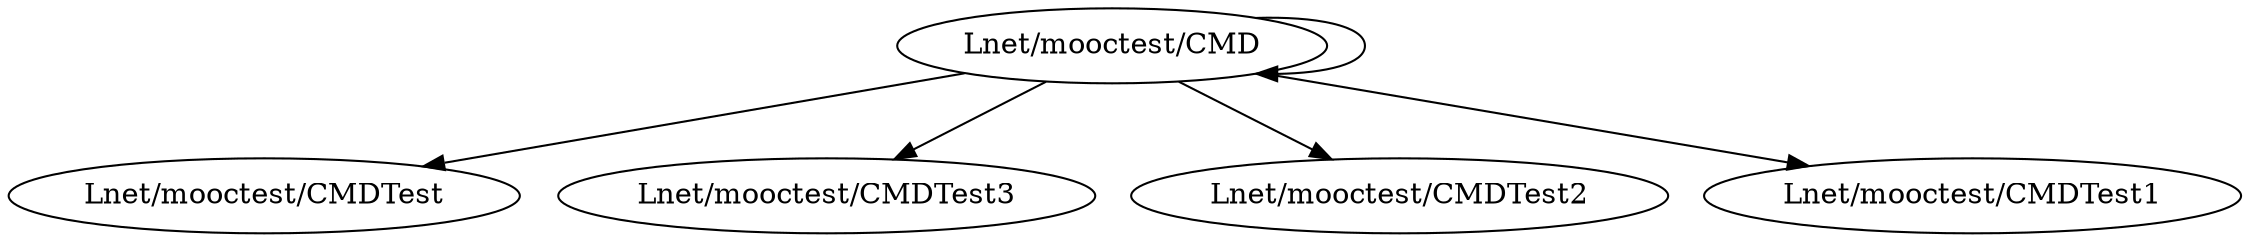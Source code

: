 digraph cmd_class{
	"Lnet/mooctest/CMD" -> "Lnet/mooctest/CMD";
	"Lnet/mooctest/CMD" -> "Lnet/mooctest/CMDTest";
	"Lnet/mooctest/CMD" -> "Lnet/mooctest/CMDTest3";
	"Lnet/mooctest/CMD" -> "Lnet/mooctest/CMDTest2";
	"Lnet/mooctest/CMD" -> "Lnet/mooctest/CMDTest1";
}